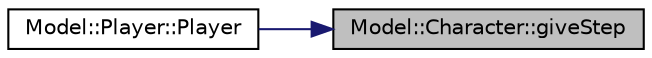 digraph "Model::Character::giveStep"
{
 // LATEX_PDF_SIZE
  edge [fontname="Helvetica",fontsize="10",labelfontname="Helvetica",labelfontsize="10"];
  node [fontname="Helvetica",fontsize="10",shape=record];
  rankdir="RL";
  Node1 [label="Model::Character::giveStep",height=0.2,width=0.4,color="black", fillcolor="grey75", style="filled", fontcolor="black",tooltip="set step/speed for the item when moving on map"];
  Node1 -> Node2 [dir="back",color="midnightblue",fontsize="10",style="solid",fontname="Helvetica"];
  Node2 [label="Model::Player::Player",height=0.2,width=0.4,color="black", fillcolor="white", style="filled",URL="$class_model_1_1_player.html#a92de512350788b2193c66837f32452a3",tooltip="Player constructor."];
}
